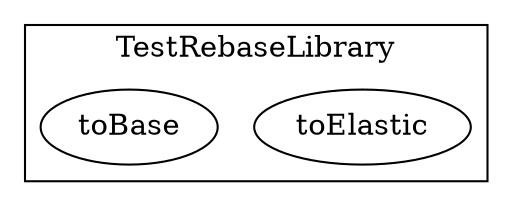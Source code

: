 strict digraph {
subgraph cluster_46012_TestRebaseLibrary {
label = "TestRebaseLibrary"
"46012_toElastic" [label="toElastic"]
"46012_toBase" [label="toBase"]
}subgraph cluster_solidity {
label = "[Solidity]"
}
}